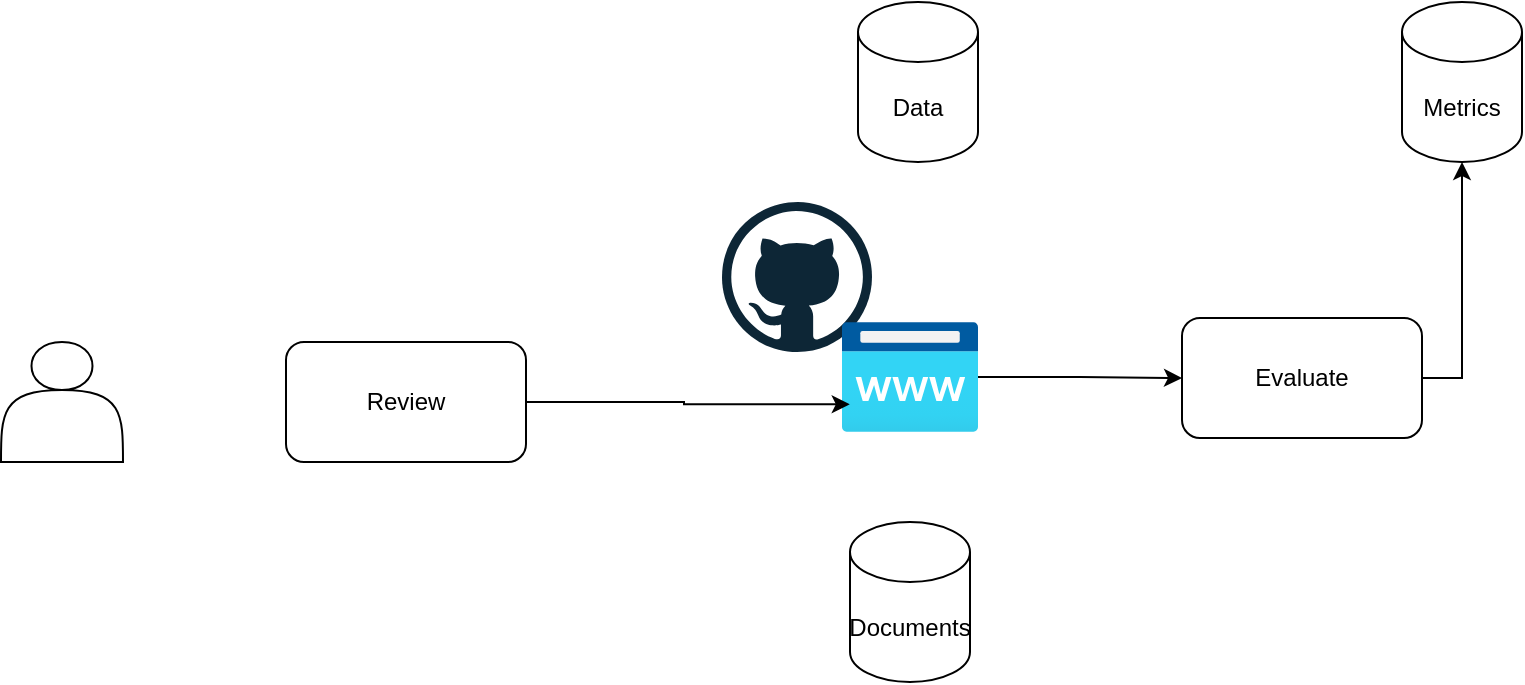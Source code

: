 <mxfile version="24.7.7">
  <diagram name="Page-1" id="LpAh9CWqWmLqDnkoPjq0">
    <mxGraphModel dx="1434" dy="746" grid="1" gridSize="10" guides="1" tooltips="1" connect="1" arrows="1" fold="1" page="1" pageScale="1" pageWidth="850" pageHeight="1100" math="0" shadow="0">
      <root>
        <mxCell id="0" />
        <mxCell id="1" parent="0" />
        <mxCell id="WFCgTg7v0pJatiOVeYsB-2" value="Metrics" style="shape=cylinder3;whiteSpace=wrap;html=1;boundedLbl=1;backgroundOutline=1;size=15;" vertex="1" parent="1">
          <mxGeometry x="720" y="590" width="60" height="80" as="geometry" />
        </mxCell>
        <mxCell id="WFCgTg7v0pJatiOVeYsB-3" value="" style="dashed=0;outlineConnect=0;html=1;align=center;labelPosition=center;verticalLabelPosition=bottom;verticalAlign=top;shape=mxgraph.weblogos.github" vertex="1" parent="1">
          <mxGeometry x="380" y="690" width="75" height="75" as="geometry" />
        </mxCell>
        <mxCell id="WFCgTg7v0pJatiOVeYsB-4" value="Review" style="rounded=1;whiteSpace=wrap;html=1;" vertex="1" parent="1">
          <mxGeometry x="162" y="760" width="120" height="60" as="geometry" />
        </mxCell>
        <mxCell id="WFCgTg7v0pJatiOVeYsB-5" value="" style="shape=actor;whiteSpace=wrap;html=1;" vertex="1" parent="1">
          <mxGeometry x="19.5" y="760" width="61" height="60" as="geometry" />
        </mxCell>
        <mxCell id="WFCgTg7v0pJatiOVeYsB-6" style="edgeStyle=orthogonalEdgeStyle;rounded=0;orthogonalLoop=1;jettySize=auto;html=1;entryX=0;entryY=0.5;entryDx=0;entryDy=0;" edge="1" parent="1" source="WFCgTg7v0pJatiOVeYsB-7" target="WFCgTg7v0pJatiOVeYsB-9">
          <mxGeometry relative="1" as="geometry" />
        </mxCell>
        <mxCell id="WFCgTg7v0pJatiOVeYsB-7" value="" style="image;aspect=fixed;html=1;points=[];align=center;fontSize=12;image=img/lib/azure2/app_services/App_Service_Domains.svg;" vertex="1" parent="1">
          <mxGeometry x="440" y="750" width="68" height="55.0" as="geometry" />
        </mxCell>
        <mxCell id="WFCgTg7v0pJatiOVeYsB-8" style="edgeStyle=orthogonalEdgeStyle;rounded=0;orthogonalLoop=1;jettySize=auto;html=1;exitX=1;exitY=0.5;exitDx=0;exitDy=0;entryX=0.057;entryY=0.748;entryDx=0;entryDy=0;entryPerimeter=0;" edge="1" parent="1" source="WFCgTg7v0pJatiOVeYsB-4" target="WFCgTg7v0pJatiOVeYsB-7">
          <mxGeometry relative="1" as="geometry" />
        </mxCell>
        <mxCell id="WFCgTg7v0pJatiOVeYsB-9" value="Evaluate" style="rounded=1;whiteSpace=wrap;html=1;" vertex="1" parent="1">
          <mxGeometry x="610" y="748" width="120" height="60" as="geometry" />
        </mxCell>
        <mxCell id="WFCgTg7v0pJatiOVeYsB-10" style="edgeStyle=orthogonalEdgeStyle;rounded=0;orthogonalLoop=1;jettySize=auto;html=1;exitX=1;exitY=0.5;exitDx=0;exitDy=0;entryX=0.5;entryY=1;entryDx=0;entryDy=0;entryPerimeter=0;" edge="1" parent="1" source="WFCgTg7v0pJatiOVeYsB-9" target="WFCgTg7v0pJatiOVeYsB-2">
          <mxGeometry relative="1" as="geometry" />
        </mxCell>
        <mxCell id="WFCgTg7v0pJatiOVeYsB-11" value="Data" style="shape=cylinder3;whiteSpace=wrap;html=1;boundedLbl=1;backgroundOutline=1;size=15;" vertex="1" parent="1">
          <mxGeometry x="448" y="590" width="60" height="80" as="geometry" />
        </mxCell>
        <mxCell id="WFCgTg7v0pJatiOVeYsB-12" value="Documents" style="shape=cylinder3;whiteSpace=wrap;html=1;boundedLbl=1;backgroundOutline=1;size=15;" vertex="1" parent="1">
          <mxGeometry x="444" y="850" width="60" height="80" as="geometry" />
        </mxCell>
        <mxCell id="WFCgTg7v0pJatiOVeYsB-13" value="" style="shape=image;verticalLabelPosition=bottom;labelBackgroundColor=default;verticalAlign=top;aspect=fixed;imageAspect=0;image=https://streamlit.io/images/brand/streamlit-mark-color.png;" vertex="1" parent="1">
          <mxGeometry x="479" y="700" width="87.42" height="48" as="geometry" />
        </mxCell>
      </root>
    </mxGraphModel>
  </diagram>
</mxfile>

